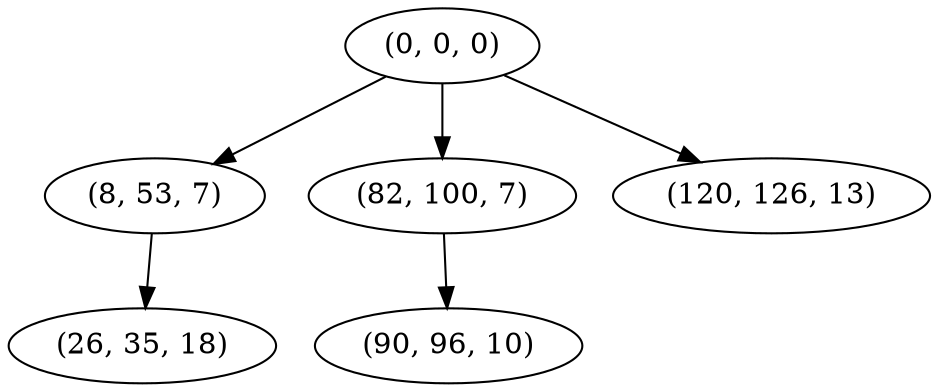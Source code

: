 digraph tree {
    "(0, 0, 0)";
    "(8, 53, 7)";
    "(26, 35, 18)";
    "(82, 100, 7)";
    "(90, 96, 10)";
    "(120, 126, 13)";
    "(0, 0, 0)" -> "(8, 53, 7)";
    "(0, 0, 0)" -> "(82, 100, 7)";
    "(0, 0, 0)" -> "(120, 126, 13)";
    "(8, 53, 7)" -> "(26, 35, 18)";
    "(82, 100, 7)" -> "(90, 96, 10)";
}
